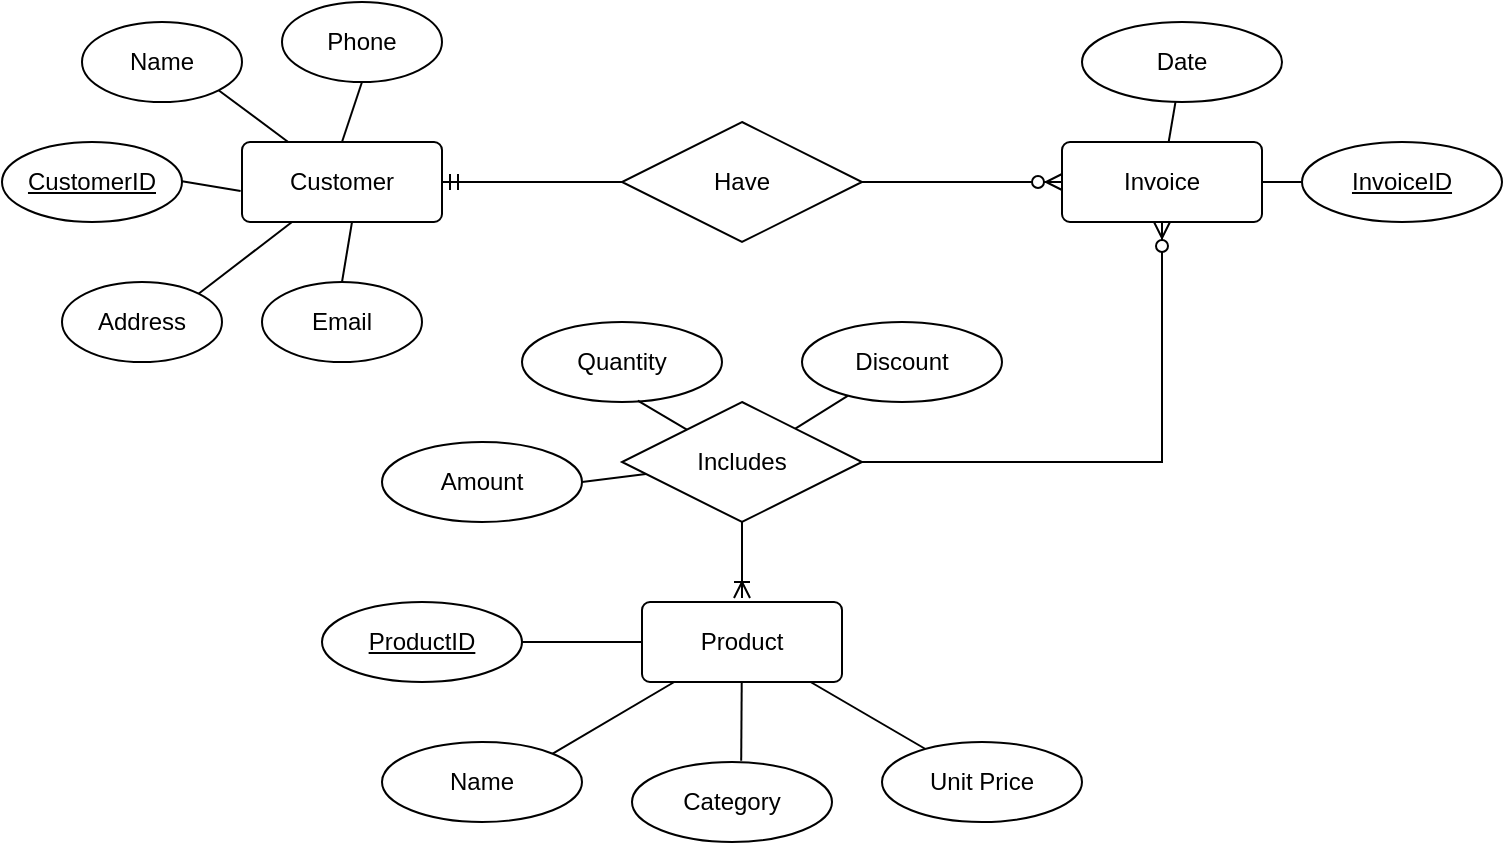 <mxfile version="26.0.4">
  <diagram id="R2lEEEUBdFMjLlhIrx00" name="Page-1">
    <mxGraphModel dx="959" dy="521" grid="1" gridSize="10" guides="1" tooltips="1" connect="1" arrows="1" fold="1" page="1" pageScale="1" pageWidth="850" pageHeight="1100" math="0" shadow="0" extFonts="Permanent Marker^https://fonts.googleapis.com/css?family=Permanent+Marker">
      <root>
        <mxCell id="0" />
        <mxCell id="1" parent="0" />
        <mxCell id="Ealm3GdioUF0b5nVDVQw-22" style="rounded=0;orthogonalLoop=1;jettySize=auto;html=1;exitX=0.25;exitY=1;exitDx=0;exitDy=0;entryX=1;entryY=0;entryDx=0;entryDy=0;endArrow=none;endFill=0;" edge="1" parent="1" source="Ealm3GdioUF0b5nVDVQw-1" target="Ealm3GdioUF0b5nVDVQw-13">
          <mxGeometry relative="1" as="geometry" />
        </mxCell>
        <mxCell id="Ealm3GdioUF0b5nVDVQw-23" style="rounded=0;orthogonalLoop=1;jettySize=auto;html=1;entryX=1;entryY=1;entryDx=0;entryDy=0;endArrow=none;endFill=0;" edge="1" parent="1" source="Ealm3GdioUF0b5nVDVQw-1" target="Ealm3GdioUF0b5nVDVQw-8">
          <mxGeometry relative="1" as="geometry" />
        </mxCell>
        <mxCell id="Ealm3GdioUF0b5nVDVQw-1" value="Customer" style="rounded=1;arcSize=10;whiteSpace=wrap;html=1;align=center;" vertex="1" parent="1">
          <mxGeometry x="130" y="200" width="100" height="40" as="geometry" />
        </mxCell>
        <mxCell id="Ealm3GdioUF0b5nVDVQw-43" style="rounded=0;orthogonalLoop=1;jettySize=auto;html=1;entryX=1;entryY=0.5;entryDx=0;entryDy=0;endArrow=none;endFill=0;" edge="1" parent="1" source="Ealm3GdioUF0b5nVDVQw-2" target="Ealm3GdioUF0b5nVDVQw-32">
          <mxGeometry relative="1" as="geometry" />
        </mxCell>
        <mxCell id="Ealm3GdioUF0b5nVDVQw-44" style="rounded=0;orthogonalLoop=1;jettySize=auto;html=1;entryX=1;entryY=0;entryDx=0;entryDy=0;endArrow=none;endFill=0;" edge="1" parent="1" source="Ealm3GdioUF0b5nVDVQw-2" target="Ealm3GdioUF0b5nVDVQw-33">
          <mxGeometry relative="1" as="geometry" />
        </mxCell>
        <mxCell id="Ealm3GdioUF0b5nVDVQw-46" style="rounded=0;orthogonalLoop=1;jettySize=auto;html=1;endArrow=none;endFill=0;" edge="1" parent="1" source="Ealm3GdioUF0b5nVDVQw-2" target="Ealm3GdioUF0b5nVDVQw-35">
          <mxGeometry relative="1" as="geometry" />
        </mxCell>
        <mxCell id="Ealm3GdioUF0b5nVDVQw-2" value="Product" style="rounded=1;arcSize=10;whiteSpace=wrap;html=1;align=center;" vertex="1" parent="1">
          <mxGeometry x="330" y="430" width="100" height="40" as="geometry" />
        </mxCell>
        <mxCell id="Ealm3GdioUF0b5nVDVQw-3" value="Invoice" style="rounded=1;arcSize=10;whiteSpace=wrap;html=1;align=center;" vertex="1" parent="1">
          <mxGeometry x="540" y="200" width="100" height="40" as="geometry" />
        </mxCell>
        <mxCell id="Ealm3GdioUF0b5nVDVQw-4" value="Have" style="shape=rhombus;perimeter=rhombusPerimeter;whiteSpace=wrap;html=1;align=center;" vertex="1" parent="1">
          <mxGeometry x="320" y="190" width="120" height="60" as="geometry" />
        </mxCell>
        <mxCell id="Ealm3GdioUF0b5nVDVQw-7" value="InvoiceID" style="ellipse;whiteSpace=wrap;html=1;align=center;fontStyle=4;" vertex="1" parent="1">
          <mxGeometry x="660" y="200" width="100" height="40" as="geometry" />
        </mxCell>
        <mxCell id="Ealm3GdioUF0b5nVDVQw-8" value="Name" style="ellipse;whiteSpace=wrap;html=1;align=center;" vertex="1" parent="1">
          <mxGeometry x="50" y="140" width="80" height="40" as="geometry" />
        </mxCell>
        <mxCell id="Ealm3GdioUF0b5nVDVQw-9" value="Phone" style="ellipse;whiteSpace=wrap;html=1;align=center;" vertex="1" parent="1">
          <mxGeometry x="150" y="130" width="80" height="40" as="geometry" />
        </mxCell>
        <mxCell id="Ealm3GdioUF0b5nVDVQw-11" value="Email" style="ellipse;whiteSpace=wrap;html=1;align=center;" vertex="1" parent="1">
          <mxGeometry x="140" y="270" width="80" height="40" as="geometry" />
        </mxCell>
        <mxCell id="Ealm3GdioUF0b5nVDVQw-13" value="Address" style="ellipse;whiteSpace=wrap;html=1;align=center;" vertex="1" parent="1">
          <mxGeometry x="40" y="270" width="80" height="40" as="geometry" />
        </mxCell>
        <mxCell id="Ealm3GdioUF0b5nVDVQw-16" value="CustomerID" style="ellipse;whiteSpace=wrap;html=1;align=center;fontStyle=4;" vertex="1" parent="1">
          <mxGeometry x="10" y="200" width="90" height="40" as="geometry" />
        </mxCell>
        <mxCell id="Ealm3GdioUF0b5nVDVQw-18" value="" style="endArrow=none;html=1;rounded=0;entryX=-0.007;entryY=0.613;entryDx=0;entryDy=0;entryPerimeter=0;" edge="1" parent="1" target="Ealm3GdioUF0b5nVDVQw-1">
          <mxGeometry relative="1" as="geometry">
            <mxPoint x="100" y="219.66" as="sourcePoint" />
            <mxPoint x="260" y="219.66" as="targetPoint" />
          </mxGeometry>
        </mxCell>
        <mxCell id="Ealm3GdioUF0b5nVDVQw-20" value="" style="endArrow=none;html=1;rounded=0;entryX=0.5;entryY=0;entryDx=0;entryDy=0;exitX=0.5;exitY=1;exitDx=0;exitDy=0;" edge="1" parent="1" source="Ealm3GdioUF0b5nVDVQw-9" target="Ealm3GdioUF0b5nVDVQw-1">
          <mxGeometry relative="1" as="geometry">
            <mxPoint x="190" y="160" as="sourcePoint" />
            <mxPoint x="350" y="160" as="targetPoint" />
          </mxGeometry>
        </mxCell>
        <mxCell id="Ealm3GdioUF0b5nVDVQw-21" value="" style="endArrow=none;html=1;rounded=0;" edge="1" parent="1">
          <mxGeometry relative="1" as="geometry">
            <mxPoint x="185" y="240" as="sourcePoint" />
            <mxPoint x="180" y="270" as="targetPoint" />
          </mxGeometry>
        </mxCell>
        <mxCell id="Ealm3GdioUF0b5nVDVQw-25" value="" style="edgeStyle=entityRelationEdgeStyle;fontSize=12;html=1;endArrow=ERzeroToMany;endFill=1;rounded=0;entryX=0;entryY=0.5;entryDx=0;entryDy=0;exitX=1;exitY=0.5;exitDx=0;exitDy=0;" edge="1" parent="1" source="Ealm3GdioUF0b5nVDVQw-4" target="Ealm3GdioUF0b5nVDVQw-3">
          <mxGeometry width="100" height="100" relative="1" as="geometry">
            <mxPoint x="370" y="350" as="sourcePoint" />
            <mxPoint x="470" y="250" as="targetPoint" />
          </mxGeometry>
        </mxCell>
        <mxCell id="Ealm3GdioUF0b5nVDVQw-26" value="" style="edgeStyle=entityRelationEdgeStyle;fontSize=12;html=1;endArrow=ERmandOne;rounded=0;entryX=1;entryY=0.5;entryDx=0;entryDy=0;exitX=0;exitY=0.5;exitDx=0;exitDy=0;" edge="1" parent="1" source="Ealm3GdioUF0b5nVDVQw-4" target="Ealm3GdioUF0b5nVDVQw-1">
          <mxGeometry width="100" height="100" relative="1" as="geometry">
            <mxPoint x="370" y="350" as="sourcePoint" />
            <mxPoint x="470" y="250" as="targetPoint" />
          </mxGeometry>
        </mxCell>
        <mxCell id="Ealm3GdioUF0b5nVDVQw-27" style="rounded=0;orthogonalLoop=1;jettySize=auto;html=1;entryX=0;entryY=0.5;entryDx=0;entryDy=0;endArrow=none;endFill=0;" edge="1" parent="1" source="Ealm3GdioUF0b5nVDVQw-3" target="Ealm3GdioUF0b5nVDVQw-7">
          <mxGeometry relative="1" as="geometry" />
        </mxCell>
        <mxCell id="Ealm3GdioUF0b5nVDVQw-29" style="rounded=0;orthogonalLoop=1;jettySize=auto;html=1;endArrow=none;endFill=0;" edge="1" parent="1" source="Ealm3GdioUF0b5nVDVQw-28" target="Ealm3GdioUF0b5nVDVQw-3">
          <mxGeometry relative="1" as="geometry" />
        </mxCell>
        <mxCell id="Ealm3GdioUF0b5nVDVQw-28" value="Date" style="ellipse;whiteSpace=wrap;html=1;align=center;" vertex="1" parent="1">
          <mxGeometry x="550" y="140" width="100" height="40" as="geometry" />
        </mxCell>
        <mxCell id="Ealm3GdioUF0b5nVDVQw-50" style="rounded=0;orthogonalLoop=1;jettySize=auto;html=1;entryX=1;entryY=0.5;entryDx=0;entryDy=0;endArrow=none;endFill=0;" edge="1" parent="1" source="Ealm3GdioUF0b5nVDVQw-30" target="Ealm3GdioUF0b5nVDVQw-49">
          <mxGeometry relative="1" as="geometry" />
        </mxCell>
        <mxCell id="Ealm3GdioUF0b5nVDVQw-52" style="rounded=0;orthogonalLoop=1;jettySize=auto;html=1;endArrow=none;endFill=0;" edge="1" parent="1" source="Ealm3GdioUF0b5nVDVQw-30" target="Ealm3GdioUF0b5nVDVQw-48">
          <mxGeometry relative="1" as="geometry" />
        </mxCell>
        <mxCell id="Ealm3GdioUF0b5nVDVQw-30" value="Includes" style="shape=rhombus;perimeter=rhombusPerimeter;whiteSpace=wrap;html=1;align=center;" vertex="1" parent="1">
          <mxGeometry x="320" y="330" width="120" height="60" as="geometry" />
        </mxCell>
        <mxCell id="Ealm3GdioUF0b5nVDVQw-32" value="ProductID" style="ellipse;whiteSpace=wrap;html=1;align=center;fontStyle=4;" vertex="1" parent="1">
          <mxGeometry x="170" y="430" width="100" height="40" as="geometry" />
        </mxCell>
        <mxCell id="Ealm3GdioUF0b5nVDVQw-33" value="Name" style="ellipse;whiteSpace=wrap;html=1;align=center;" vertex="1" parent="1">
          <mxGeometry x="200" y="500" width="100" height="40" as="geometry" />
        </mxCell>
        <mxCell id="Ealm3GdioUF0b5nVDVQw-34" value="Category" style="ellipse;whiteSpace=wrap;html=1;align=center;" vertex="1" parent="1">
          <mxGeometry x="325" y="510" width="100" height="40" as="geometry" />
        </mxCell>
        <mxCell id="Ealm3GdioUF0b5nVDVQw-35" value="Unit Price" style="ellipse;whiteSpace=wrap;html=1;align=center;" vertex="1" parent="1">
          <mxGeometry x="450" y="500" width="100" height="40" as="geometry" />
        </mxCell>
        <mxCell id="Ealm3GdioUF0b5nVDVQw-36" value="" style="fontSize=12;html=1;endArrow=ERoneToMany;rounded=0;exitX=0.5;exitY=1;exitDx=0;exitDy=0;" edge="1" parent="1" source="Ealm3GdioUF0b5nVDVQw-30">
          <mxGeometry width="100" height="100" relative="1" as="geometry">
            <mxPoint x="370" y="440" as="sourcePoint" />
            <mxPoint x="380" y="428" as="targetPoint" />
          </mxGeometry>
        </mxCell>
        <mxCell id="Ealm3GdioUF0b5nVDVQw-42" value="" style="edgeStyle=orthogonalEdgeStyle;fontSize=12;html=1;endArrow=ERzeroToMany;endFill=1;rounded=0;entryX=0.5;entryY=1;entryDx=0;entryDy=0;exitX=1;exitY=0.5;exitDx=0;exitDy=0;" edge="1" parent="1" source="Ealm3GdioUF0b5nVDVQw-30" target="Ealm3GdioUF0b5nVDVQw-3">
          <mxGeometry width="100" height="100" relative="1" as="geometry">
            <mxPoint x="370" y="440" as="sourcePoint" />
            <mxPoint x="590" y="290" as="targetPoint" />
          </mxGeometry>
        </mxCell>
        <mxCell id="Ealm3GdioUF0b5nVDVQw-45" style="rounded=0;orthogonalLoop=1;jettySize=auto;html=1;entryX=0.546;entryY=-0.016;entryDx=0;entryDy=0;entryPerimeter=0;endArrow=none;endFill=0;" edge="1" parent="1" source="Ealm3GdioUF0b5nVDVQw-2" target="Ealm3GdioUF0b5nVDVQw-34">
          <mxGeometry relative="1" as="geometry" />
        </mxCell>
        <mxCell id="Ealm3GdioUF0b5nVDVQw-47" value="Quantity" style="ellipse;whiteSpace=wrap;html=1;align=center;" vertex="1" parent="1">
          <mxGeometry x="270" y="290" width="100" height="40" as="geometry" />
        </mxCell>
        <mxCell id="Ealm3GdioUF0b5nVDVQw-48" value="Discount" style="ellipse;whiteSpace=wrap;html=1;align=center;" vertex="1" parent="1">
          <mxGeometry x="410" y="290" width="100" height="40" as="geometry" />
        </mxCell>
        <mxCell id="Ealm3GdioUF0b5nVDVQw-49" value="Amount" style="ellipse;whiteSpace=wrap;html=1;align=center;" vertex="1" parent="1">
          <mxGeometry x="200" y="350" width="100" height="40" as="geometry" />
        </mxCell>
        <mxCell id="Ealm3GdioUF0b5nVDVQw-51" style="rounded=0;orthogonalLoop=1;jettySize=auto;html=1;entryX=0.579;entryY=0.984;entryDx=0;entryDy=0;entryPerimeter=0;endArrow=none;endFill=0;" edge="1" parent="1" source="Ealm3GdioUF0b5nVDVQw-30" target="Ealm3GdioUF0b5nVDVQw-47">
          <mxGeometry relative="1" as="geometry" />
        </mxCell>
      </root>
    </mxGraphModel>
  </diagram>
</mxfile>
